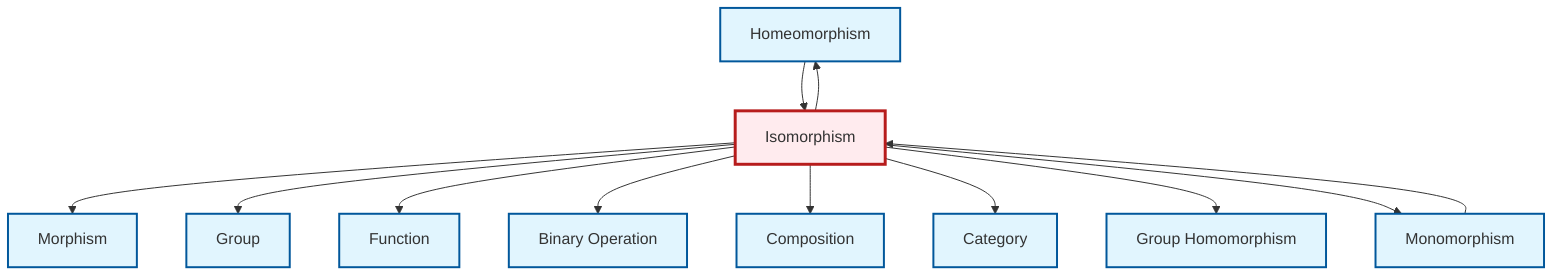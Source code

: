graph TD
    classDef definition fill:#e1f5fe,stroke:#01579b,stroke-width:2px
    classDef theorem fill:#f3e5f5,stroke:#4a148c,stroke-width:2px
    classDef axiom fill:#fff3e0,stroke:#e65100,stroke-width:2px
    classDef example fill:#e8f5e9,stroke:#1b5e20,stroke-width:2px
    classDef current fill:#ffebee,stroke:#b71c1c,stroke-width:3px
    def-composition["Composition"]:::definition
    def-binary-operation["Binary Operation"]:::definition
    def-homeomorphism["Homeomorphism"]:::definition
    def-morphism["Morphism"]:::definition
    def-monomorphism["Monomorphism"]:::definition
    def-function["Function"]:::definition
    def-homomorphism["Group Homomorphism"]:::definition
    def-category["Category"]:::definition
    def-isomorphism["Isomorphism"]:::definition
    def-group["Group"]:::definition
    def-isomorphism --> def-morphism
    def-homeomorphism --> def-isomorphism
    def-isomorphism --> def-group
    def-isomorphism --> def-function
    def-isomorphism --> def-homeomorphism
    def-isomorphism --> def-binary-operation
    def-isomorphism --> def-composition
    def-monomorphism --> def-isomorphism
    def-isomorphism --> def-category
    def-isomorphism --> def-homomorphism
    def-isomorphism --> def-monomorphism
    class def-isomorphism current